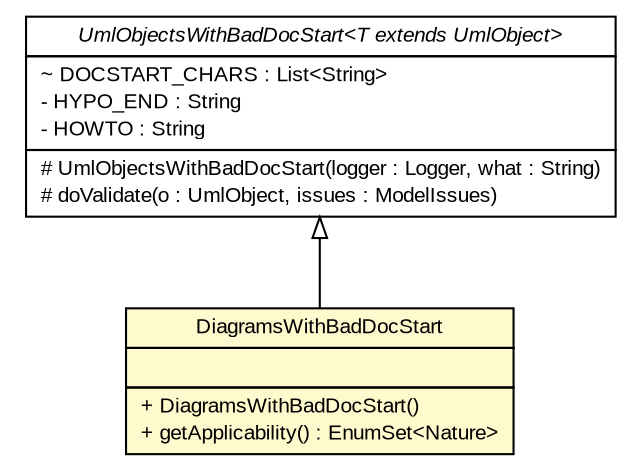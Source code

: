 #!/usr/local/bin/dot
#
# Class diagram 
# Generated by UMLGraph version R5_6_6-6-g3bdff0 (http://www.umlgraph.org/)
#

digraph G {
	edge [fontname="arial",fontsize=10,labelfontname="arial",labelfontsize=10];
	node [fontname="arial",fontsize=10,shape=plaintext];
	nodesep=0.25;
	ranksep=0.5;
	// org.tanjakostic.jcleancim.validation.DiagramValidator.DiagramsWithBadDocStart
	c101105 [label=<<table title="org.tanjakostic.jcleancim.validation.DiagramValidator.DiagramsWithBadDocStart" border="0" cellborder="1" cellspacing="0" cellpadding="2" port="p" bgcolor="lemonChiffon" href="./DiagramValidator.DiagramsWithBadDocStart.html">
		<tr><td><table border="0" cellspacing="0" cellpadding="1">
<tr><td align="center" balign="center"> DiagramsWithBadDocStart </td></tr>
		</table></td></tr>
		<tr><td><table border="0" cellspacing="0" cellpadding="1">
<tr><td align="left" balign="left">  </td></tr>
		</table></td></tr>
		<tr><td><table border="0" cellspacing="0" cellpadding="1">
<tr><td align="left" balign="left"> + DiagramsWithBadDocStart() </td></tr>
<tr><td align="left" balign="left"> + getApplicability() : EnumSet&lt;Nature&gt; </td></tr>
		</table></td></tr>
		</table>>, URL="./DiagramValidator.DiagramsWithBadDocStart.html", fontname="arial", fontcolor="black", fontsize=10.0];
	// org.tanjakostic.jcleancim.validation.AbstractRule.UmlObjectsWithBadDocStart<T extends org.tanjakostic.jcleancim.model.UmlObject>
	c101230 [label=<<table title="org.tanjakostic.jcleancim.validation.AbstractRule.UmlObjectsWithBadDocStart" border="0" cellborder="1" cellspacing="0" cellpadding="2" port="p" href="./AbstractRule.UmlObjectsWithBadDocStart.html">
		<tr><td><table border="0" cellspacing="0" cellpadding="1">
<tr><td align="center" balign="center"><font face="Arial Italic"> UmlObjectsWithBadDocStart&lt;T extends UmlObject&gt; </font></td></tr>
		</table></td></tr>
		<tr><td><table border="0" cellspacing="0" cellpadding="1">
<tr><td align="left" balign="left"> ~ DOCSTART_CHARS : List&lt;String&gt; </td></tr>
<tr><td align="left" balign="left"> - HYPO_END : String </td></tr>
<tr><td align="left" balign="left"> - HOWTO : String </td></tr>
		</table></td></tr>
		<tr><td><table border="0" cellspacing="0" cellpadding="1">
<tr><td align="left" balign="left"> # UmlObjectsWithBadDocStart(logger : Logger, what : String) </td></tr>
<tr><td align="left" balign="left"> # doValidate(o : UmlObject, issues : ModelIssues) </td></tr>
		</table></td></tr>
		</table>>, URL="./AbstractRule.UmlObjectsWithBadDocStart.html", fontname="arial", fontcolor="black", fontsize=10.0];
	//org.tanjakostic.jcleancim.validation.DiagramValidator.DiagramsWithBadDocStart extends org.tanjakostic.jcleancim.validation.AbstractRule.UmlObjectsWithBadDocStart<org.tanjakostic.jcleancim.model.UmlDiagram>
	c101230:p -> c101105:p [dir=back,arrowtail=empty];
}

